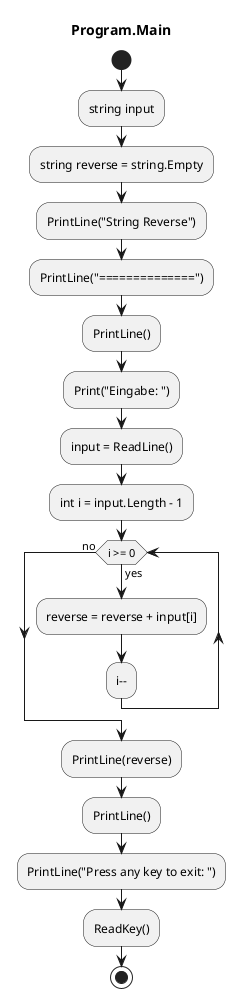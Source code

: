 @startuml Program.Main
title Program.Main
start
:string input;
:string reverse = string.Empty;
:PrintLine("String Reverse");
:PrintLine("==============");
:PrintLine();
:Print("Eingabe: ");
:input = ReadLine();
:int i = input.Length - 1;
while (i >= 0) is (yes)
    :reverse = reverse + input[i];
:i--;
endwhile (no)
:PrintLine(reverse);
:PrintLine();
:PrintLine("Press any key to exit: ");
:ReadKey();
stop
@enduml
